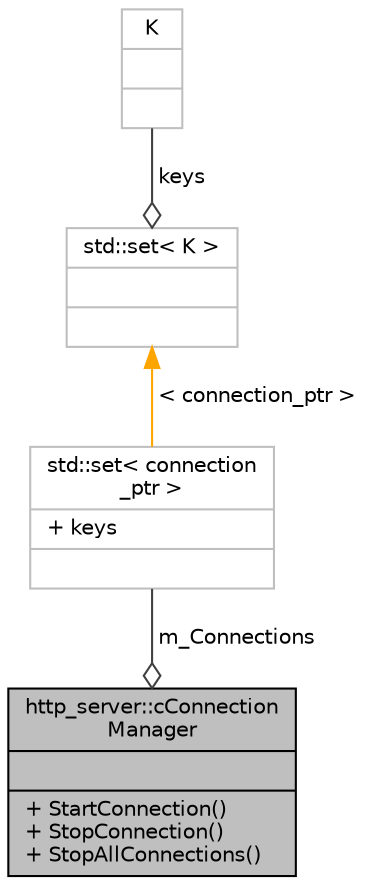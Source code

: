 digraph G
{
  edge [fontname="Helvetica",fontsize="10",labelfontname="Helvetica",labelfontsize="10"];
  node [fontname="Helvetica",fontsize="10",shape=record];
  Node1 [label="{http_server::cConnection\lManager\n||+ StartConnection()\l+ StopConnection()\l+ StopAllConnections()\l}",height=0.2,width=0.4,color="black", fillcolor="grey75", style="filled" fontcolor="black"];
  Node2 -> Node1 [color="grey25",fontsize="10",style="solid",label=" m_Connections" ,arrowhead="odiamond",fontname="Helvetica"];
  Node2 [label="{std::set\< connection\l_ptr \>\n|+ keys\l|}",height=0.2,width=0.4,color="grey75", fillcolor="white", style="filled"];
  Node3 -> Node2 [dir="back",color="orange",fontsize="10",style="solid",label=" \< connection_ptr \>" ,fontname="Helvetica"];
  Node3 [label="{std::set\< K \>\n||}",height=0.2,width=0.4,color="grey75", fillcolor="white", style="filled",tooltip="STL class."];
  Node4 -> Node3 [color="grey25",fontsize="10",style="solid",label=" keys" ,arrowhead="odiamond",fontname="Helvetica"];
  Node4 [label="{K\n||}",height=0.2,width=0.4,color="grey75", fillcolor="white", style="filled"];
}
